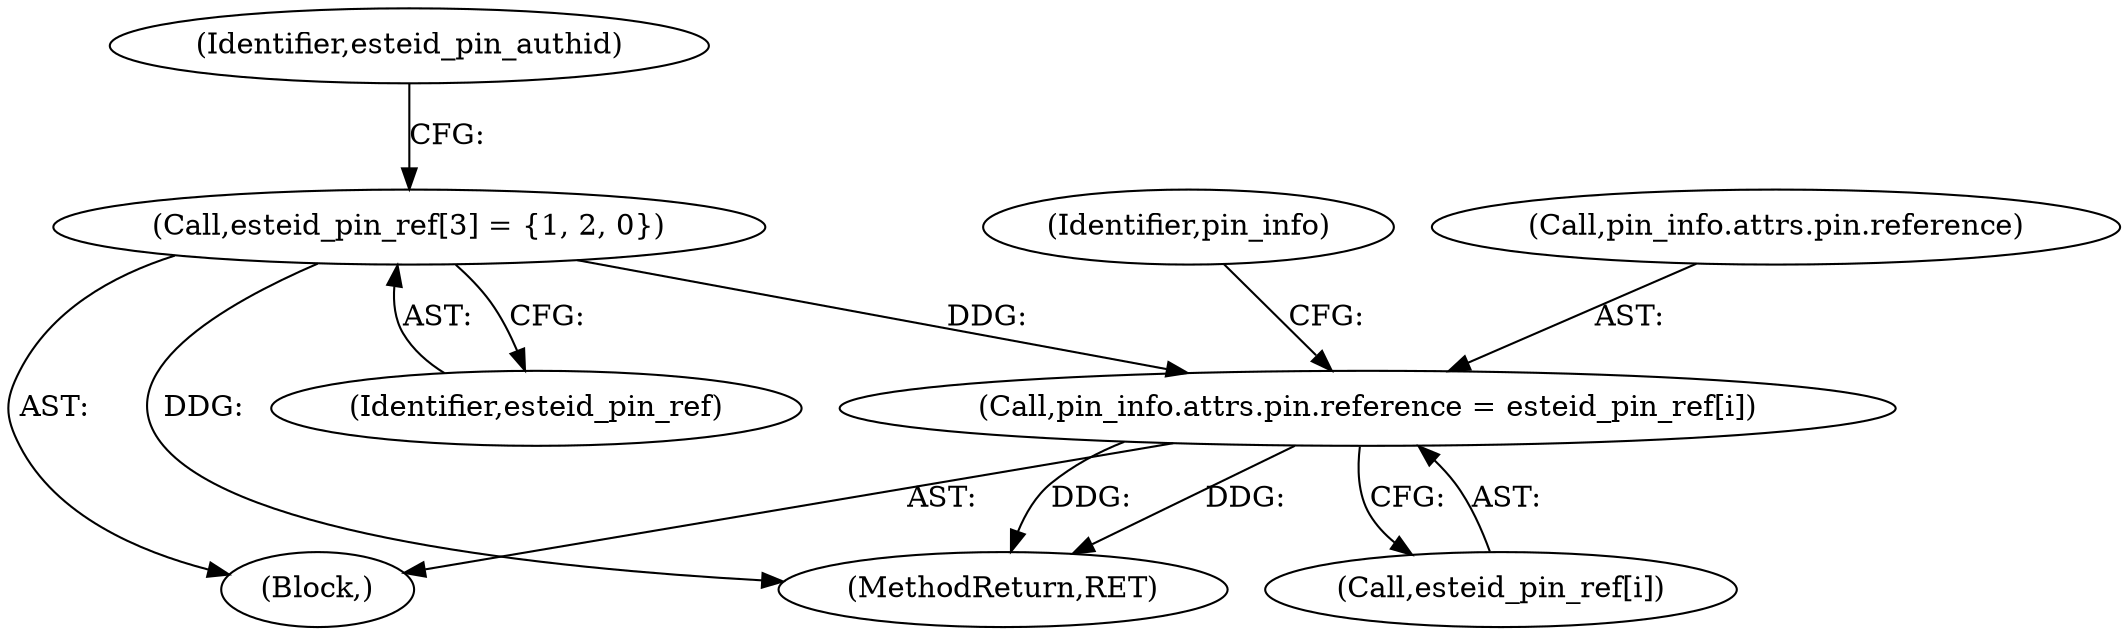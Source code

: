 digraph "0_OpenSC_360e95d45ac4123255a4c796db96337f332160ad#diff-d643a0fa169471dbf2912f4866dc49c5_4@array" {
"1000524" [label="(Call,pin_info.attrs.pin.reference = esteid_pin_ref[i])"];
"1000457" [label="(Call,esteid_pin_ref[3] = {1, 2, 0})"];
"1000827" [label="(MethodReturn,RET)"];
"1000448" [label="(Block,)"];
"1000457" [label="(Call,esteid_pin_ref[3] = {1, 2, 0})"];
"1000458" [label="(Identifier,esteid_pin_ref)"];
"1000532" [label="(Call,esteid_pin_ref[i])"];
"1000525" [label="(Call,pin_info.attrs.pin.reference)"];
"1000461" [label="(Identifier,esteid_pin_authid)"];
"1000524" [label="(Call,pin_info.attrs.pin.reference = esteid_pin_ref[i])"];
"1000539" [label="(Identifier,pin_info)"];
"1000524" -> "1000448"  [label="AST: "];
"1000524" -> "1000532"  [label="CFG: "];
"1000525" -> "1000524"  [label="AST: "];
"1000532" -> "1000524"  [label="AST: "];
"1000539" -> "1000524"  [label="CFG: "];
"1000524" -> "1000827"  [label="DDG: "];
"1000524" -> "1000827"  [label="DDG: "];
"1000457" -> "1000524"  [label="DDG: "];
"1000457" -> "1000448"  [label="AST: "];
"1000457" -> "1000458"  [label="CFG: "];
"1000458" -> "1000457"  [label="AST: "];
"1000461" -> "1000457"  [label="CFG: "];
"1000457" -> "1000827"  [label="DDG: "];
}
